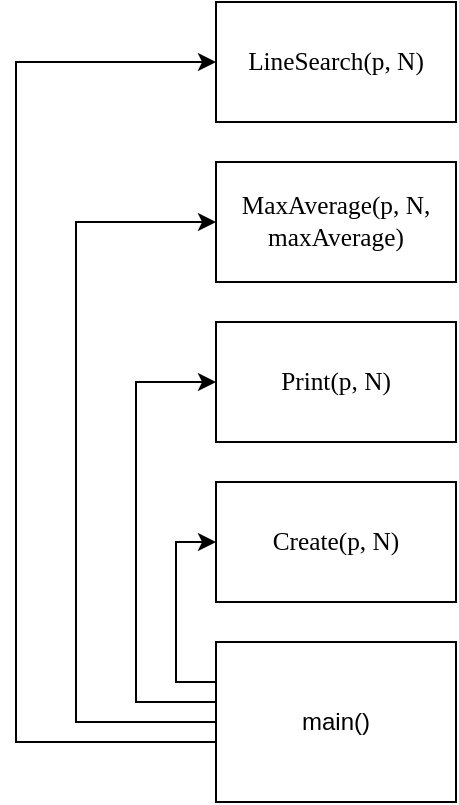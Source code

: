 <mxfile version="20.2.3" type="device"><diagram id="UunDjFUQ8ks_PazEbDRU" name="Сторінка-1"><mxGraphModel dx="1221" dy="764" grid="0" gridSize="10" guides="1" tooltips="1" connect="1" arrows="1" fold="1" page="1" pageScale="1" pageWidth="827" pageHeight="1169" math="0" shadow="0"><root><mxCell id="0"/><mxCell id="1" parent="0"/><mxCell id="OZCDuwgwKJyB1MASi1LT-1" style="edgeStyle=orthogonalEdgeStyle;rounded=0;orthogonalLoop=1;jettySize=auto;html=1;entryX=0;entryY=0.5;entryDx=0;entryDy=0;endArrow=classic;endFill=1;exitX=0;exitY=0.25;exitDx=0;exitDy=0;" edge="1" parent="1" source="OZCDuwgwKJyB1MASi1LT-5" target="OZCDuwgwKJyB1MASi1LT-6"><mxGeometry relative="1" as="geometry"/></mxCell><mxCell id="OZCDuwgwKJyB1MASi1LT-2" style="edgeStyle=orthogonalEdgeStyle;rounded=0;orthogonalLoop=1;jettySize=auto;html=1;entryX=0;entryY=0.5;entryDx=0;entryDy=0;endArrow=classic;endFill=1;exitX=0;exitY=0.5;exitDx=0;exitDy=0;" edge="1" parent="1" source="OZCDuwgwKJyB1MASi1LT-5" target="OZCDuwgwKJyB1MASi1LT-7"><mxGeometry relative="1" as="geometry"><Array as="points"><mxPoint x="140" y="510"/><mxPoint x="140" y="350"/></Array></mxGeometry></mxCell><mxCell id="OZCDuwgwKJyB1MASi1LT-3" style="edgeStyle=orthogonalEdgeStyle;rounded=0;orthogonalLoop=1;jettySize=auto;html=1;entryX=0;entryY=0.5;entryDx=0;entryDy=0;endArrow=classic;endFill=1;exitX=0;exitY=0.75;exitDx=0;exitDy=0;" edge="1" parent="1" source="OZCDuwgwKJyB1MASi1LT-5" target="OZCDuwgwKJyB1MASi1LT-8"><mxGeometry relative="1" as="geometry"><Array as="points"><mxPoint x="180" y="520"/><mxPoint x="110" y="520"/><mxPoint x="110" y="270"/></Array></mxGeometry></mxCell><mxCell id="OZCDuwgwKJyB1MASi1LT-4" style="edgeStyle=orthogonalEdgeStyle;rounded=0;orthogonalLoop=1;jettySize=auto;html=1;endArrow=classic;endFill=1;entryX=0;entryY=0.5;entryDx=0;entryDy=0;exitX=0;exitY=0.75;exitDx=0;exitDy=0;" edge="1" parent="1" source="OZCDuwgwKJyB1MASi1LT-5" target="OZCDuwgwKJyB1MASi1LT-9"><mxGeometry relative="1" as="geometry"><mxPoint x="90" y="220" as="targetPoint"/><Array as="points"><mxPoint x="180" y="530"/><mxPoint x="80" y="530"/><mxPoint x="80" y="190"/></Array></mxGeometry></mxCell><mxCell id="OZCDuwgwKJyB1MASi1LT-5" value="main()" style="rounded=0;whiteSpace=wrap;html=1;" vertex="1" parent="1"><mxGeometry x="180" y="480" width="120" height="80" as="geometry"/></mxCell><mxCell id="OZCDuwgwKJyB1MASi1LT-6" value="&lt;font face=&quot;Cascadia Mono&quot;&gt;&lt;span style=&quot;font-size: 12.667px;&quot;&gt;Create(p, N)&lt;/span&gt;&lt;/font&gt;" style="rounded=0;whiteSpace=wrap;html=1;" vertex="1" parent="1"><mxGeometry x="180" y="400" width="120" height="60" as="geometry"/></mxCell><mxCell id="OZCDuwgwKJyB1MASi1LT-7" value="&lt;font face=&quot;Cascadia Mono&quot;&gt;&lt;span style=&quot;font-size: 12.667px;&quot;&gt;Print(p, N)&lt;/span&gt;&lt;/font&gt;" style="rounded=0;whiteSpace=wrap;html=1;" vertex="1" parent="1"><mxGeometry x="180" y="320" width="120" height="60" as="geometry"/></mxCell><mxCell id="OZCDuwgwKJyB1MASi1LT-8" value="&lt;font face=&quot;Cascadia Mono&quot;&gt;&lt;span style=&quot;font-size: 12.667px;&quot;&gt;MaxAverage(p, N, maxAverage)&lt;/span&gt;&lt;/font&gt;" style="rounded=0;whiteSpace=wrap;html=1;" vertex="1" parent="1"><mxGeometry x="180" y="240" width="120" height="60" as="geometry"/></mxCell><mxCell id="OZCDuwgwKJyB1MASi1LT-9" value="&lt;font face=&quot;Cascadia Mono&quot;&gt;&lt;span style=&quot;font-size: 12.667px;&quot;&gt;LineSearch(p, N)&lt;/span&gt;&lt;/font&gt;" style="rounded=0;whiteSpace=wrap;html=1;" vertex="1" parent="1"><mxGeometry x="180" y="160" width="120" height="60" as="geometry"/></mxCell></root></mxGraphModel></diagram></mxfile>